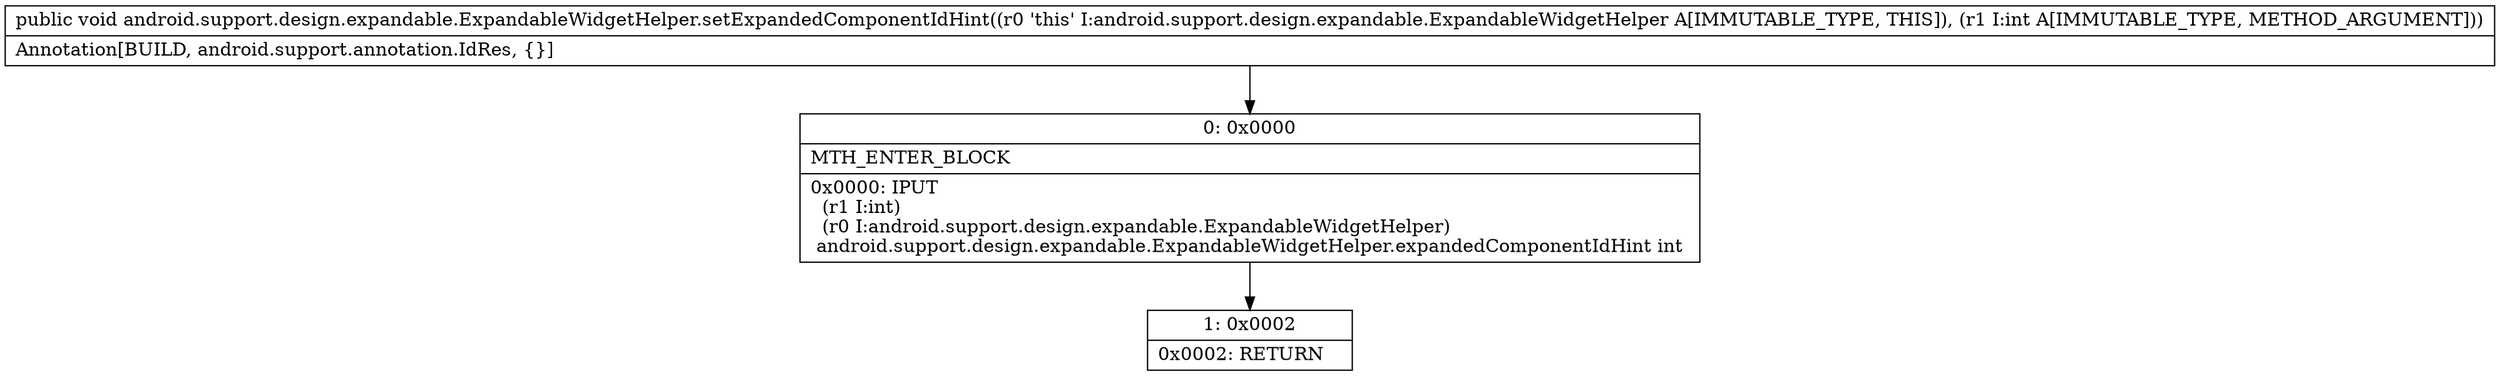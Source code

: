 digraph "CFG forandroid.support.design.expandable.ExpandableWidgetHelper.setExpandedComponentIdHint(I)V" {
Node_0 [shape=record,label="{0\:\ 0x0000|MTH_ENTER_BLOCK\l|0x0000: IPUT  \l  (r1 I:int)\l  (r0 I:android.support.design.expandable.ExpandableWidgetHelper)\l android.support.design.expandable.ExpandableWidgetHelper.expandedComponentIdHint int \l}"];
Node_1 [shape=record,label="{1\:\ 0x0002|0x0002: RETURN   \l}"];
MethodNode[shape=record,label="{public void android.support.design.expandable.ExpandableWidgetHelper.setExpandedComponentIdHint((r0 'this' I:android.support.design.expandable.ExpandableWidgetHelper A[IMMUTABLE_TYPE, THIS]), (r1 I:int A[IMMUTABLE_TYPE, METHOD_ARGUMENT]))  | Annotation[BUILD, android.support.annotation.IdRes, \{\}]\l}"];
MethodNode -> Node_0;
Node_0 -> Node_1;
}

